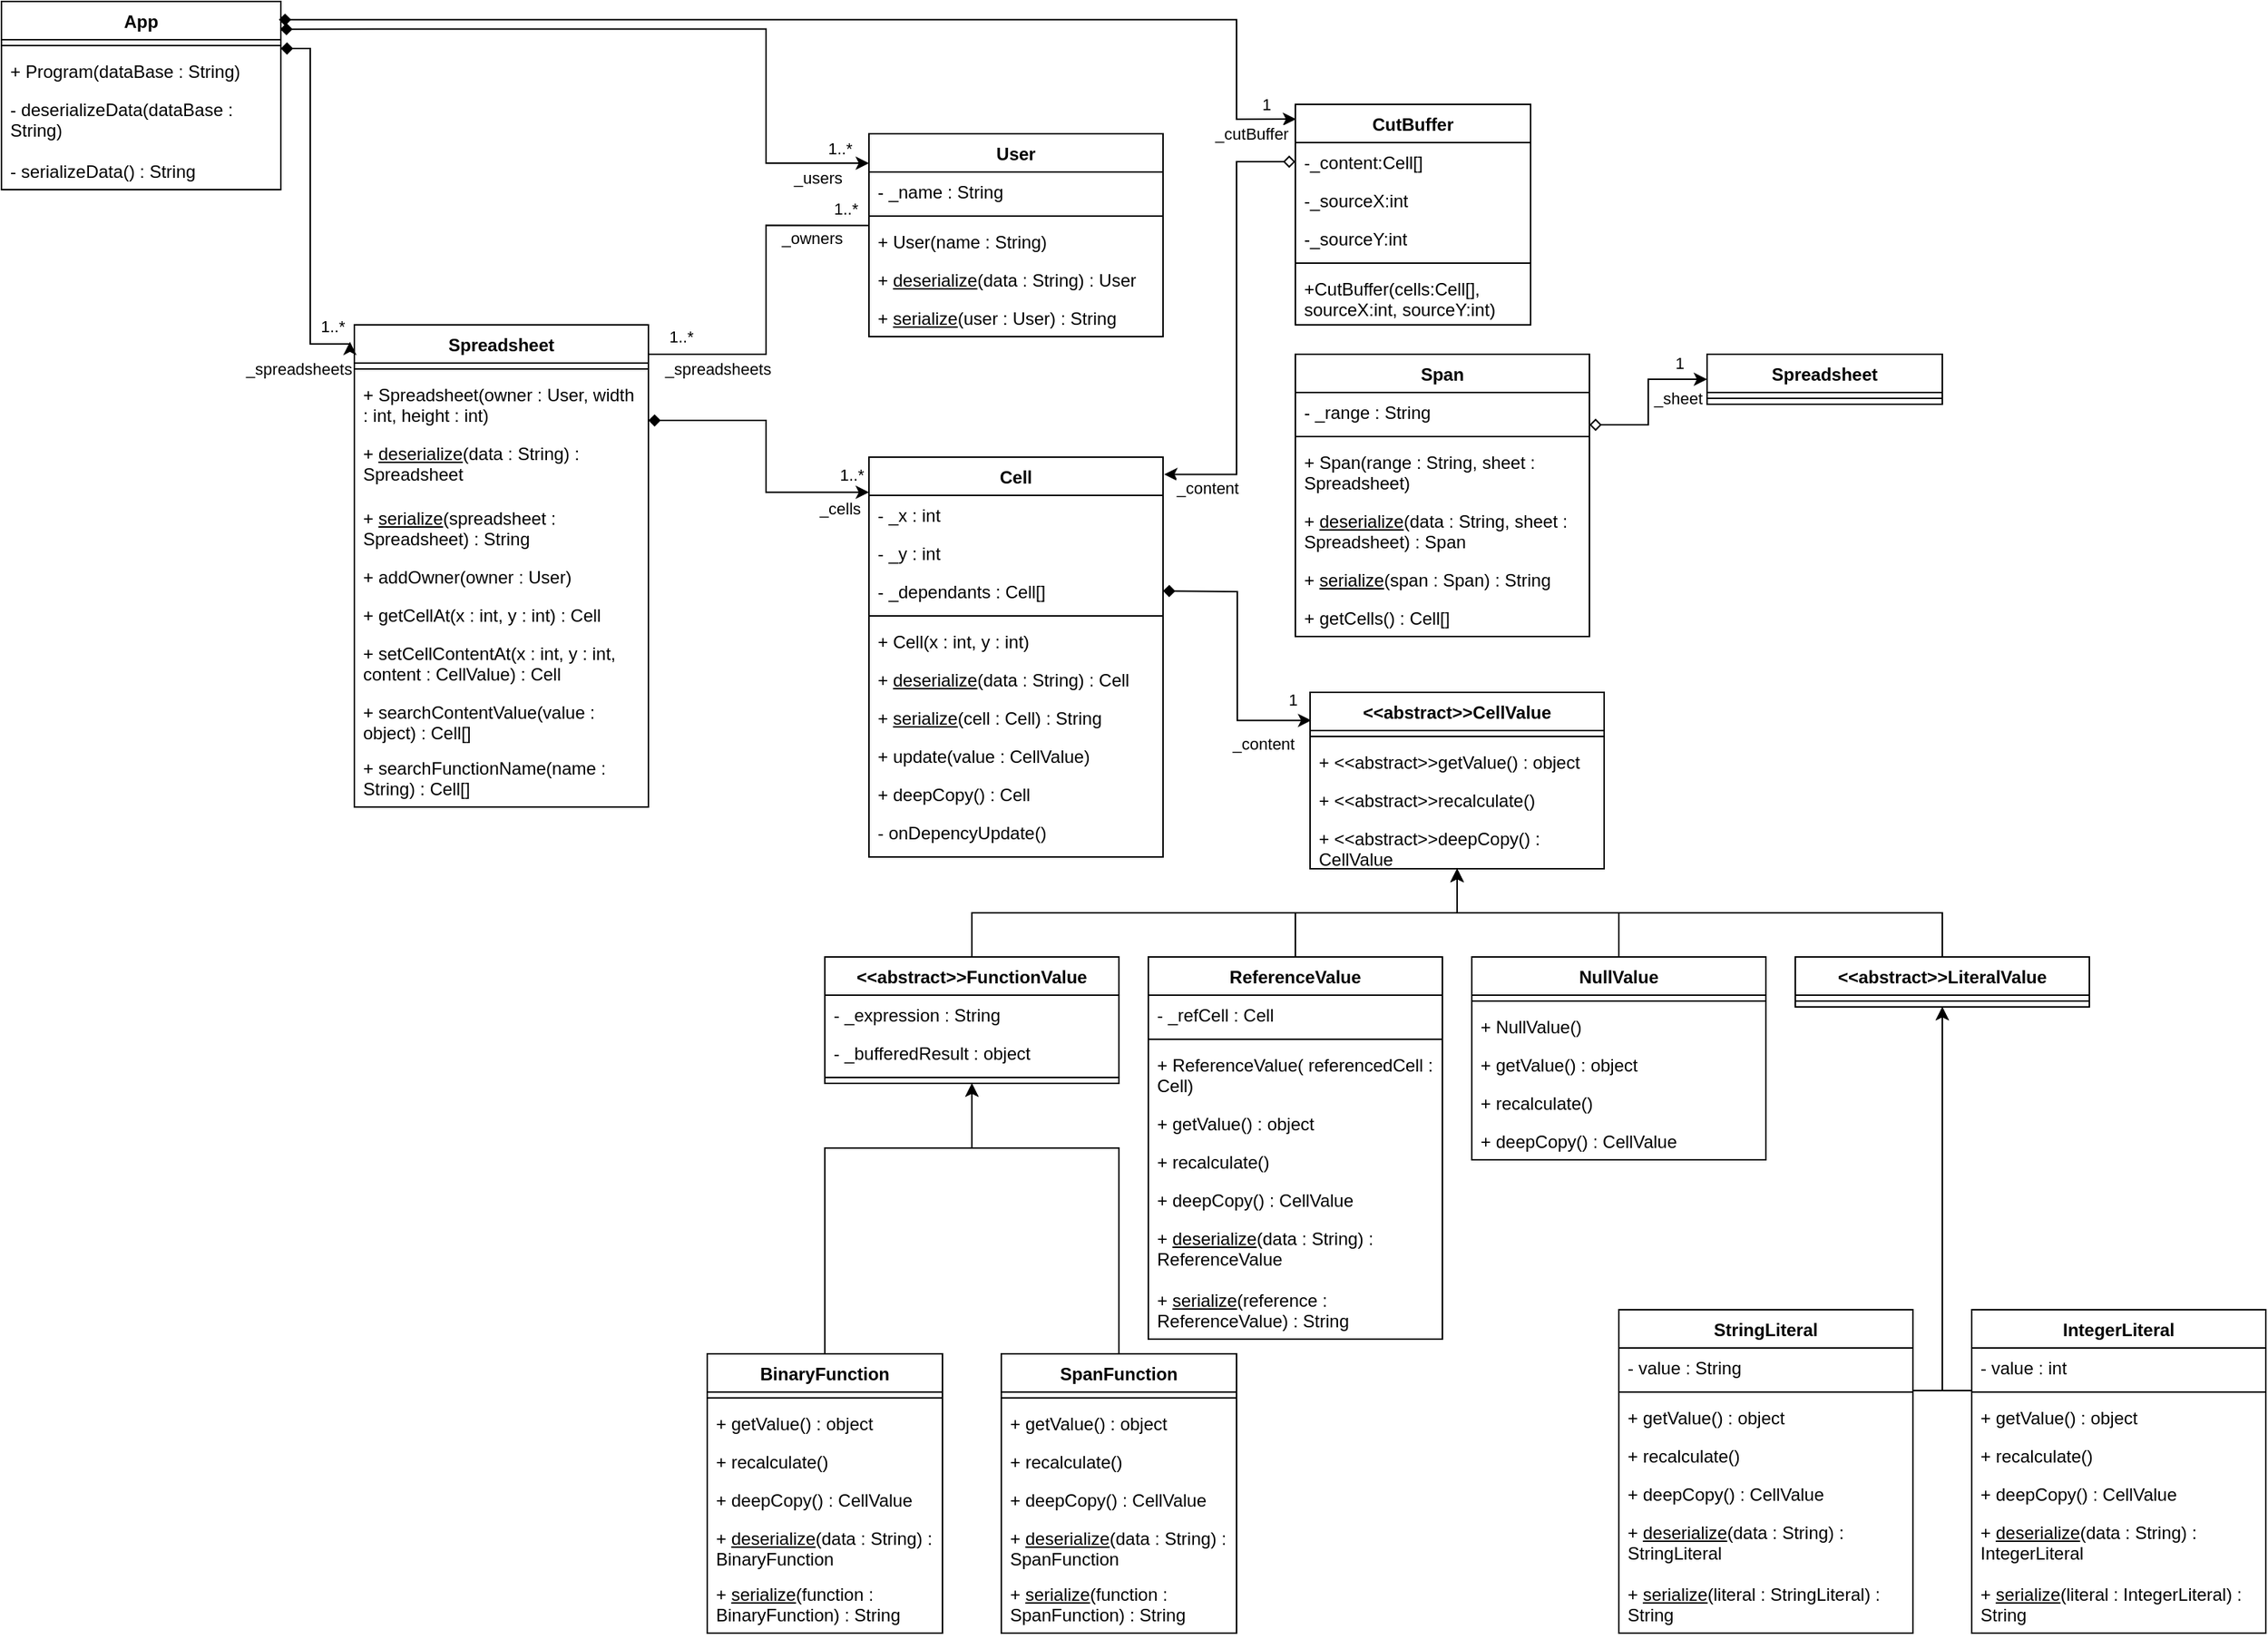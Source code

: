<mxfile version="21.7.5" type="device">
  <diagram id="C5RBs43oDa-KdzZeNtuy" name="Page-1">
    <mxGraphModel dx="1364" dy="843" grid="1" gridSize="10" guides="1" tooltips="1" connect="1" arrows="1" fold="1" page="1" pageScale="1" pageWidth="2000" pageHeight="2000" math="0" shadow="0">
      <root>
        <mxCell id="WIyWlLk6GJQsqaUBKTNV-0" />
        <mxCell id="WIyWlLk6GJQsqaUBKTNV-1" parent="WIyWlLk6GJQsqaUBKTNV-0" />
        <mxCell id="YThNykIRFkRbRjkuA9QC-1" value="Cell" style="swimlane;fontStyle=1;align=center;verticalAlign=top;childLayout=stackLayout;horizontal=1;startSize=26;horizontalStack=0;resizeParent=1;resizeParentMax=0;resizeLast=0;collapsible=1;marginBottom=0;whiteSpace=wrap;html=1;" parent="WIyWlLk6GJQsqaUBKTNV-1" vertex="1">
          <mxGeometry x="830" y="380" width="200" height="272" as="geometry" />
        </mxCell>
        <mxCell id="YThNykIRFkRbRjkuA9QC-2" value="- _x : int" style="text;strokeColor=none;fillColor=none;align=left;verticalAlign=top;spacingLeft=4;spacingRight=4;overflow=hidden;rotatable=0;points=[[0,0.5],[1,0.5]];portConstraint=eastwest;whiteSpace=wrap;html=1;" parent="YThNykIRFkRbRjkuA9QC-1" vertex="1">
          <mxGeometry y="26" width="200" height="26" as="geometry" />
        </mxCell>
        <mxCell id="YThNykIRFkRbRjkuA9QC-5" value="- _y : int" style="text;strokeColor=none;fillColor=none;align=left;verticalAlign=top;spacingLeft=4;spacingRight=4;overflow=hidden;rotatable=0;points=[[0,0.5],[1,0.5]];portConstraint=eastwest;whiteSpace=wrap;html=1;" parent="YThNykIRFkRbRjkuA9QC-1" vertex="1">
          <mxGeometry y="52" width="200" height="26" as="geometry" />
        </mxCell>
        <mxCell id="vb1BOqRtD_mlO8-RKf9D-69" value="- _dependants : Cell[]" style="text;strokeColor=none;fillColor=none;align=left;verticalAlign=top;spacingLeft=4;spacingRight=4;overflow=hidden;rotatable=0;points=[[0,0.5],[1,0.5]];portConstraint=eastwest;whiteSpace=wrap;html=1;" parent="YThNykIRFkRbRjkuA9QC-1" vertex="1">
          <mxGeometry y="78" width="200" height="26" as="geometry" />
        </mxCell>
        <mxCell id="YThNykIRFkRbRjkuA9QC-3" value="" style="line;strokeWidth=1;fillColor=none;align=left;verticalAlign=middle;spacingTop=-1;spacingLeft=3;spacingRight=3;rotatable=0;labelPosition=right;points=[];portConstraint=eastwest;strokeColor=inherit;" parent="YThNykIRFkRbRjkuA9QC-1" vertex="1">
          <mxGeometry y="104" width="200" height="8" as="geometry" />
        </mxCell>
        <mxCell id="YThNykIRFkRbRjkuA9QC-4" value="+ Cell(x : int, y : int)" style="text;strokeColor=none;fillColor=none;align=left;verticalAlign=top;spacingLeft=4;spacingRight=4;overflow=hidden;rotatable=0;points=[[0,0.5],[1,0.5]];portConstraint=eastwest;whiteSpace=wrap;html=1;" parent="YThNykIRFkRbRjkuA9QC-1" vertex="1">
          <mxGeometry y="112" width="200" height="26" as="geometry" />
        </mxCell>
        <mxCell id="kBytRmM9toVOUdbj_mVU-12" value="+ &lt;u&gt;deserialize&lt;/u&gt;(data : String) : Cell" style="text;strokeColor=none;fillColor=none;align=left;verticalAlign=top;spacingLeft=4;spacingRight=4;overflow=hidden;rotatable=0;points=[[0,0.5],[1,0.5]];portConstraint=eastwest;whiteSpace=wrap;html=1;" vertex="1" parent="YThNykIRFkRbRjkuA9QC-1">
          <mxGeometry y="138" width="200" height="26" as="geometry" />
        </mxCell>
        <mxCell id="kBytRmM9toVOUdbj_mVU-13" value="+ &lt;u&gt;serialize&lt;/u&gt;(cell : Cell) : String" style="text;strokeColor=none;fillColor=none;align=left;verticalAlign=top;spacingLeft=4;spacingRight=4;overflow=hidden;rotatable=0;points=[[0,0.5],[1,0.5]];portConstraint=eastwest;whiteSpace=wrap;html=1;" vertex="1" parent="YThNykIRFkRbRjkuA9QC-1">
          <mxGeometry y="164" width="200" height="26" as="geometry" />
        </mxCell>
        <mxCell id="YThNykIRFkRbRjkuA9QC-8" value="+ update(value : CellValue)" style="text;strokeColor=none;fillColor=none;align=left;verticalAlign=top;spacingLeft=4;spacingRight=4;overflow=hidden;rotatable=0;points=[[0,0.5],[1,0.5]];portConstraint=eastwest;whiteSpace=wrap;html=1;" parent="YThNykIRFkRbRjkuA9QC-1" vertex="1">
          <mxGeometry y="190" width="200" height="26" as="geometry" />
        </mxCell>
        <mxCell id="vb1BOqRtD_mlO8-RKf9D-113" value="+ deepCopy() : Cell" style="text;strokeColor=none;fillColor=none;align=left;verticalAlign=top;spacingLeft=4;spacingRight=4;overflow=hidden;rotatable=0;points=[[0,0.5],[1,0.5]];portConstraint=eastwest;whiteSpace=wrap;html=1;" parent="YThNykIRFkRbRjkuA9QC-1" vertex="1">
          <mxGeometry y="216" width="200" height="26" as="geometry" />
        </mxCell>
        <mxCell id="vb1BOqRtD_mlO8-RKf9D-70" value="- onDepencyUpdate()" style="text;strokeColor=none;fillColor=none;align=left;verticalAlign=top;spacingLeft=4;spacingRight=4;overflow=hidden;rotatable=0;points=[[0,0.5],[1,0.5]];portConstraint=eastwest;whiteSpace=wrap;html=1;" parent="YThNykIRFkRbRjkuA9QC-1" vertex="1">
          <mxGeometry y="242" width="200" height="30" as="geometry" />
        </mxCell>
        <mxCell id="YThNykIRFkRbRjkuA9QC-13" value="Spreadsheet" style="swimlane;fontStyle=1;align=center;verticalAlign=top;childLayout=stackLayout;horizontal=1;startSize=26;horizontalStack=0;resizeParent=1;resizeParentMax=0;resizeLast=0;collapsible=1;marginBottom=0;whiteSpace=wrap;html=1;" parent="WIyWlLk6GJQsqaUBKTNV-1" vertex="1">
          <mxGeometry x="480" y="290" width="200" height="328" as="geometry">
            <mxRectangle x="240" y="40" width="110" height="30" as="alternateBounds" />
          </mxGeometry>
        </mxCell>
        <mxCell id="YThNykIRFkRbRjkuA9QC-15" value="" style="line;strokeWidth=1;fillColor=none;align=left;verticalAlign=middle;spacingTop=-1;spacingLeft=3;spacingRight=3;rotatable=0;labelPosition=right;points=[];portConstraint=eastwest;strokeColor=inherit;" parent="YThNykIRFkRbRjkuA9QC-13" vertex="1">
          <mxGeometry y="26" width="200" height="8" as="geometry" />
        </mxCell>
        <mxCell id="YThNykIRFkRbRjkuA9QC-16" value="+ Spreadsheet(owner : User, width : int, height : int)" style="text;strokeColor=none;fillColor=none;align=left;verticalAlign=top;spacingLeft=4;spacingRight=4;overflow=hidden;rotatable=0;points=[[0,0.5],[1,0.5]];portConstraint=eastwest;whiteSpace=wrap;html=1;" parent="YThNykIRFkRbRjkuA9QC-13" vertex="1">
          <mxGeometry y="34" width="200" height="40" as="geometry" />
        </mxCell>
        <mxCell id="vb1BOqRtD_mlO8-RKf9D-132" value="+ &lt;u&gt;deserialize&lt;/u&gt;(data : String) : Spreadsheet" style="text;strokeColor=none;fillColor=none;align=left;verticalAlign=top;spacingLeft=4;spacingRight=4;overflow=hidden;rotatable=0;points=[[0,0.5],[1,0.5]];portConstraint=eastwest;whiteSpace=wrap;html=1;" parent="YThNykIRFkRbRjkuA9QC-13" vertex="1">
          <mxGeometry y="74" width="200" height="44" as="geometry" />
        </mxCell>
        <mxCell id="vb1BOqRtD_mlO8-RKf9D-133" value="+ &lt;u&gt;serialize&lt;/u&gt;(spreadsheet : Spreadsheet) : String" style="text;strokeColor=none;fillColor=none;align=left;verticalAlign=top;spacingLeft=4;spacingRight=4;overflow=hidden;rotatable=0;points=[[0,0.5],[1,0.5]];portConstraint=eastwest;whiteSpace=wrap;html=1;" parent="YThNykIRFkRbRjkuA9QC-13" vertex="1">
          <mxGeometry y="118" width="200" height="40" as="geometry" />
        </mxCell>
        <mxCell id="vb1BOqRtD_mlO8-RKf9D-127" value="+ addOwner(owner : User)" style="text;strokeColor=none;fillColor=none;align=left;verticalAlign=top;spacingLeft=4;spacingRight=4;overflow=hidden;rotatable=0;points=[[0,0.5],[1,0.5]];portConstraint=eastwest;whiteSpace=wrap;html=1;" parent="YThNykIRFkRbRjkuA9QC-13" vertex="1">
          <mxGeometry y="158" width="200" height="26" as="geometry" />
        </mxCell>
        <mxCell id="vb1BOqRtD_mlO8-RKf9D-76" value="+ getCellAt(x : int, y : int) : Cell" style="text;strokeColor=none;fillColor=none;align=left;verticalAlign=top;spacingLeft=4;spacingRight=4;overflow=hidden;rotatable=0;points=[[0,0.5],[1,0.5]];portConstraint=eastwest;whiteSpace=wrap;html=1;" parent="YThNykIRFkRbRjkuA9QC-13" vertex="1">
          <mxGeometry y="184" width="200" height="26" as="geometry" />
        </mxCell>
        <mxCell id="vb1BOqRtD_mlO8-RKf9D-77" value="+ setCellContentAt(x : int, y : int, content : CellValue) : Cell" style="text;strokeColor=none;fillColor=none;align=left;verticalAlign=top;spacingLeft=4;spacingRight=4;overflow=hidden;rotatable=0;points=[[0,0.5],[1,0.5]];portConstraint=eastwest;whiteSpace=wrap;html=1;" parent="YThNykIRFkRbRjkuA9QC-13" vertex="1">
          <mxGeometry y="210" width="200" height="40" as="geometry" />
        </mxCell>
        <mxCell id="vb1BOqRtD_mlO8-RKf9D-125" value="+ searchContentValue(value : object) : Cell[]" style="text;strokeColor=none;fillColor=none;align=left;verticalAlign=top;spacingLeft=4;spacingRight=4;overflow=hidden;rotatable=0;points=[[0,0.5],[1,0.5]];portConstraint=eastwest;whiteSpace=wrap;html=1;" parent="YThNykIRFkRbRjkuA9QC-13" vertex="1">
          <mxGeometry y="250" width="200" height="38" as="geometry" />
        </mxCell>
        <mxCell id="vb1BOqRtD_mlO8-RKf9D-126" value="+ searchFunctionName(name : String) : Cell[]" style="text;strokeColor=none;fillColor=none;align=left;verticalAlign=top;spacingLeft=4;spacingRight=4;overflow=hidden;rotatable=0;points=[[0,0.5],[1,0.5]];portConstraint=eastwest;whiteSpace=wrap;html=1;" parent="YThNykIRFkRbRjkuA9QC-13" vertex="1">
          <mxGeometry y="288" width="200" height="40" as="geometry" />
        </mxCell>
        <mxCell id="vb1BOqRtD_mlO8-RKf9D-4" value="&amp;lt;&amp;lt;abstract&amp;gt;&amp;gt;CellValue" style="swimlane;fontStyle=1;align=center;verticalAlign=top;childLayout=stackLayout;horizontal=1;startSize=26;horizontalStack=0;resizeParent=1;resizeParentMax=0;resizeLast=0;collapsible=1;marginBottom=0;whiteSpace=wrap;html=1;" parent="WIyWlLk6GJQsqaUBKTNV-1" vertex="1">
          <mxGeometry x="1130" y="540" width="200" height="120" as="geometry" />
        </mxCell>
        <mxCell id="vb1BOqRtD_mlO8-RKf9D-6" value="" style="line;strokeWidth=1;fillColor=none;align=left;verticalAlign=middle;spacingTop=-1;spacingLeft=3;spacingRight=3;rotatable=0;labelPosition=right;points=[];portConstraint=eastwest;strokeColor=inherit;" parent="vb1BOqRtD_mlO8-RKf9D-4" vertex="1">
          <mxGeometry y="26" width="200" height="8" as="geometry" />
        </mxCell>
        <mxCell id="vb1BOqRtD_mlO8-RKf9D-7" value="+ &amp;lt;&amp;lt;abstract&amp;gt;&amp;gt;getValue() : object" style="text;strokeColor=none;fillColor=none;align=left;verticalAlign=top;spacingLeft=4;spacingRight=4;overflow=hidden;rotatable=0;points=[[0,0.5],[1,0.5]];portConstraint=eastwest;whiteSpace=wrap;html=1;" parent="vb1BOqRtD_mlO8-RKf9D-4" vertex="1">
          <mxGeometry y="34" width="200" height="26" as="geometry" />
        </mxCell>
        <mxCell id="vb1BOqRtD_mlO8-RKf9D-8" value="+ &amp;lt;&amp;lt;abstract&amp;gt;&amp;gt;recalculate()" style="text;strokeColor=none;fillColor=none;align=left;verticalAlign=top;spacingLeft=4;spacingRight=4;overflow=hidden;rotatable=0;points=[[0,0.5],[1,0.5]];portConstraint=eastwest;whiteSpace=wrap;html=1;" parent="vb1BOqRtD_mlO8-RKf9D-4" vertex="1">
          <mxGeometry y="60" width="200" height="26" as="geometry" />
        </mxCell>
        <mxCell id="kBytRmM9toVOUdbj_mVU-27" value="+ &amp;lt;&amp;lt;abstract&amp;gt;&amp;gt;deepCopy() : CellValue" style="text;strokeColor=none;fillColor=none;align=left;verticalAlign=top;spacingLeft=4;spacingRight=4;overflow=hidden;rotatable=0;points=[[0,0.5],[1,0.5]];portConstraint=eastwest;whiteSpace=wrap;html=1;" vertex="1" parent="vb1BOqRtD_mlO8-RKf9D-4">
          <mxGeometry y="86" width="200" height="34" as="geometry" />
        </mxCell>
        <mxCell id="vb1BOqRtD_mlO8-RKf9D-88" style="edgeStyle=orthogonalEdgeStyle;rounded=0;orthogonalLoop=1;jettySize=auto;html=1;exitX=0.5;exitY=0;exitDx=0;exitDy=0;" parent="WIyWlLk6GJQsqaUBKTNV-1" source="vb1BOqRtD_mlO8-RKf9D-14" target="vb1BOqRtD_mlO8-RKf9D-4" edge="1">
          <mxGeometry relative="1" as="geometry" />
        </mxCell>
        <mxCell id="vb1BOqRtD_mlO8-RKf9D-14" value="NullValue" style="swimlane;fontStyle=1;align=center;verticalAlign=top;childLayout=stackLayout;horizontal=1;startSize=26;horizontalStack=0;resizeParent=1;resizeParentMax=0;resizeLast=0;collapsible=1;marginBottom=0;whiteSpace=wrap;html=1;" parent="WIyWlLk6GJQsqaUBKTNV-1" vertex="1">
          <mxGeometry x="1240" y="720" width="200" height="138" as="geometry" />
        </mxCell>
        <mxCell id="vb1BOqRtD_mlO8-RKf9D-16" value="" style="line;strokeWidth=1;fillColor=none;align=left;verticalAlign=middle;spacingTop=-1;spacingLeft=3;spacingRight=3;rotatable=0;labelPosition=right;points=[];portConstraint=eastwest;strokeColor=inherit;" parent="vb1BOqRtD_mlO8-RKf9D-14" vertex="1">
          <mxGeometry y="26" width="200" height="8" as="geometry" />
        </mxCell>
        <mxCell id="vb1BOqRtD_mlO8-RKf9D-49" value="+ NullValue()" style="text;strokeColor=none;fillColor=none;align=left;verticalAlign=top;spacingLeft=4;spacingRight=4;overflow=hidden;rotatable=0;points=[[0,0.5],[1,0.5]];portConstraint=eastwest;whiteSpace=wrap;html=1;" parent="vb1BOqRtD_mlO8-RKf9D-14" vertex="1">
          <mxGeometry y="34" width="200" height="26" as="geometry" />
        </mxCell>
        <mxCell id="vb1BOqRtD_mlO8-RKf9D-71" value="+ getValue() : object" style="text;strokeColor=none;fillColor=none;align=left;verticalAlign=top;spacingLeft=4;spacingRight=4;overflow=hidden;rotatable=0;points=[[0,0.5],[1,0.5]];portConstraint=eastwest;whiteSpace=wrap;html=1;" parent="vb1BOqRtD_mlO8-RKf9D-14" vertex="1">
          <mxGeometry y="60" width="200" height="26" as="geometry" />
        </mxCell>
        <mxCell id="vb1BOqRtD_mlO8-RKf9D-72" value="+ recalculate()" style="text;strokeColor=none;fillColor=none;align=left;verticalAlign=top;spacingLeft=4;spacingRight=4;overflow=hidden;rotatable=0;points=[[0,0.5],[1,0.5]];portConstraint=eastwest;whiteSpace=wrap;html=1;" parent="vb1BOqRtD_mlO8-RKf9D-14" vertex="1">
          <mxGeometry y="86" width="200" height="26" as="geometry" />
        </mxCell>
        <mxCell id="kBytRmM9toVOUdbj_mVU-35" value="+ deepCopy() : CellValue" style="text;strokeColor=none;fillColor=none;align=left;verticalAlign=top;spacingLeft=4;spacingRight=4;overflow=hidden;rotatable=0;points=[[0,0.5],[1,0.5]];portConstraint=eastwest;whiteSpace=wrap;html=1;" vertex="1" parent="vb1BOqRtD_mlO8-RKf9D-14">
          <mxGeometry y="112" width="200" height="26" as="geometry" />
        </mxCell>
        <mxCell id="vb1BOqRtD_mlO8-RKf9D-135" style="edgeStyle=orthogonalEdgeStyle;rounded=0;orthogonalLoop=1;jettySize=auto;html=1;exitX=0.5;exitY=0;exitDx=0;exitDy=0;" parent="WIyWlLk6GJQsqaUBKTNV-1" source="vb1BOqRtD_mlO8-RKf9D-18" target="vb1BOqRtD_mlO8-RKf9D-4" edge="1">
          <mxGeometry relative="1" as="geometry" />
        </mxCell>
        <mxCell id="vb1BOqRtD_mlO8-RKf9D-18" value="ReferenceValue" style="swimlane;fontStyle=1;align=center;verticalAlign=top;childLayout=stackLayout;horizontal=1;startSize=26;horizontalStack=0;resizeParent=1;resizeParentMax=0;resizeLast=0;collapsible=1;marginBottom=0;whiteSpace=wrap;html=1;" parent="WIyWlLk6GJQsqaUBKTNV-1" vertex="1">
          <mxGeometry x="1020" y="720" width="200" height="260" as="geometry">
            <mxRectangle x="860" y="300" width="130" height="30" as="alternateBounds" />
          </mxGeometry>
        </mxCell>
        <mxCell id="vb1BOqRtD_mlO8-RKf9D-19" value="- _refCell : Cell" style="text;strokeColor=none;fillColor=none;align=left;verticalAlign=top;spacingLeft=4;spacingRight=4;overflow=hidden;rotatable=0;points=[[0,0.5],[1,0.5]];portConstraint=eastwest;whiteSpace=wrap;html=1;" parent="vb1BOqRtD_mlO8-RKf9D-18" vertex="1">
          <mxGeometry y="26" width="200" height="26" as="geometry" />
        </mxCell>
        <mxCell id="vb1BOqRtD_mlO8-RKf9D-20" value="" style="line;strokeWidth=1;fillColor=none;align=left;verticalAlign=middle;spacingTop=-1;spacingLeft=3;spacingRight=3;rotatable=0;labelPosition=right;points=[];portConstraint=eastwest;strokeColor=inherit;" parent="vb1BOqRtD_mlO8-RKf9D-18" vertex="1">
          <mxGeometry y="52" width="200" height="8" as="geometry" />
        </mxCell>
        <mxCell id="vb1BOqRtD_mlO8-RKf9D-35" value="+ ReferenceValue( referencedCell : Cell)" style="text;strokeColor=none;fillColor=none;align=left;verticalAlign=top;spacingLeft=4;spacingRight=4;overflow=hidden;rotatable=0;points=[[0,0.5],[1,0.5]];portConstraint=eastwest;whiteSpace=wrap;html=1;" parent="vb1BOqRtD_mlO8-RKf9D-18" vertex="1">
          <mxGeometry y="60" width="200" height="40" as="geometry" />
        </mxCell>
        <mxCell id="vb1BOqRtD_mlO8-RKf9D-51" value="+ getValue() : object" style="text;strokeColor=none;fillColor=none;align=left;verticalAlign=top;spacingLeft=4;spacingRight=4;overflow=hidden;rotatable=0;points=[[0,0.5],[1,0.5]];portConstraint=eastwest;whiteSpace=wrap;html=1;" parent="vb1BOqRtD_mlO8-RKf9D-18" vertex="1">
          <mxGeometry y="100" width="200" height="26" as="geometry" />
        </mxCell>
        <mxCell id="vb1BOqRtD_mlO8-RKf9D-73" value="+ recalculate()" style="text;strokeColor=none;fillColor=none;align=left;verticalAlign=top;spacingLeft=4;spacingRight=4;overflow=hidden;rotatable=0;points=[[0,0.5],[1,0.5]];portConstraint=eastwest;whiteSpace=wrap;html=1;" parent="vb1BOqRtD_mlO8-RKf9D-18" vertex="1">
          <mxGeometry y="126" width="200" height="26" as="geometry" />
        </mxCell>
        <mxCell id="kBytRmM9toVOUdbj_mVU-36" value="+ deepCopy() : CellValue" style="text;strokeColor=none;fillColor=none;align=left;verticalAlign=top;spacingLeft=4;spacingRight=4;overflow=hidden;rotatable=0;points=[[0,0.5],[1,0.5]];portConstraint=eastwest;whiteSpace=wrap;html=1;" vertex="1" parent="vb1BOqRtD_mlO8-RKf9D-18">
          <mxGeometry y="152" width="200" height="26" as="geometry" />
        </mxCell>
        <mxCell id="kBytRmM9toVOUdbj_mVU-41" value="+ &lt;u&gt;deserialize&lt;/u&gt;(data : String) : ReferenceValue" style="text;strokeColor=none;fillColor=none;align=left;verticalAlign=top;spacingLeft=4;spacingRight=4;overflow=hidden;rotatable=0;points=[[0,0.5],[1,0.5]];portConstraint=eastwest;whiteSpace=wrap;html=1;" vertex="1" parent="vb1BOqRtD_mlO8-RKf9D-18">
          <mxGeometry y="178" width="200" height="42" as="geometry" />
        </mxCell>
        <mxCell id="kBytRmM9toVOUdbj_mVU-42" value="+ &lt;u&gt;serialize&lt;/u&gt;(reference : ReferenceValue) : String" style="text;strokeColor=none;fillColor=none;align=left;verticalAlign=top;spacingLeft=4;spacingRight=4;overflow=hidden;rotatable=0;points=[[0,0.5],[1,0.5]];portConstraint=eastwest;whiteSpace=wrap;html=1;" vertex="1" parent="vb1BOqRtD_mlO8-RKf9D-18">
          <mxGeometry y="220" width="200" height="40" as="geometry" />
        </mxCell>
        <mxCell id="vb1BOqRtD_mlO8-RKf9D-90" style="edgeStyle=orthogonalEdgeStyle;rounded=0;orthogonalLoop=1;jettySize=auto;html=1;exitX=0.5;exitY=0;exitDx=0;exitDy=0;" parent="WIyWlLk6GJQsqaUBKTNV-1" source="vb1BOqRtD_mlO8-RKf9D-23" target="vb1BOqRtD_mlO8-RKf9D-4" edge="1">
          <mxGeometry relative="1" as="geometry" />
        </mxCell>
        <mxCell id="vb1BOqRtD_mlO8-RKf9D-23" value="&amp;lt;&amp;lt;abstract&amp;gt;&amp;gt;FunctionValue" style="swimlane;fontStyle=1;align=center;verticalAlign=top;childLayout=stackLayout;horizontal=1;startSize=26;horizontalStack=0;resizeParent=1;resizeParentMax=0;resizeLast=0;collapsible=1;marginBottom=0;whiteSpace=wrap;html=1;" parent="WIyWlLk6GJQsqaUBKTNV-1" vertex="1">
          <mxGeometry x="800" y="720" width="200" height="86" as="geometry" />
        </mxCell>
        <mxCell id="vb1BOqRtD_mlO8-RKf9D-24" value="- _expression : String" style="text;strokeColor=none;fillColor=none;align=left;verticalAlign=top;spacingLeft=4;spacingRight=4;overflow=hidden;rotatable=0;points=[[0,0.5],[1,0.5]];portConstraint=eastwest;whiteSpace=wrap;html=1;" parent="vb1BOqRtD_mlO8-RKf9D-23" vertex="1">
          <mxGeometry y="26" width="200" height="26" as="geometry" />
        </mxCell>
        <mxCell id="kBytRmM9toVOUdbj_mVU-30" value="- _bufferedResult : object" style="text;strokeColor=none;fillColor=none;align=left;verticalAlign=top;spacingLeft=4;spacingRight=4;overflow=hidden;rotatable=0;points=[[0,0.5],[1,0.5]];portConstraint=eastwest;whiteSpace=wrap;html=1;" vertex="1" parent="vb1BOqRtD_mlO8-RKf9D-23">
          <mxGeometry y="52" width="200" height="26" as="geometry" />
        </mxCell>
        <mxCell id="vb1BOqRtD_mlO8-RKf9D-25" value="" style="line;strokeWidth=1;fillColor=none;align=left;verticalAlign=middle;spacingTop=-1;spacingLeft=3;spacingRight=3;rotatable=0;labelPosition=right;points=[];portConstraint=eastwest;strokeColor=inherit;" parent="vb1BOqRtD_mlO8-RKf9D-23" vertex="1">
          <mxGeometry y="78" width="200" height="8" as="geometry" />
        </mxCell>
        <mxCell id="vb1BOqRtD_mlO8-RKf9D-52" style="edgeStyle=orthogonalEdgeStyle;rounded=0;orthogonalLoop=1;jettySize=auto;html=1;entryX=1;entryY=0.25;entryDx=0;entryDy=0;endArrow=none;endFill=0;startArrow=classic;startFill=1;" parent="WIyWlLk6GJQsqaUBKTNV-1" source="vb1BOqRtD_mlO8-RKf9D-36" target="vb1BOqRtD_mlO8-RKf9D-40" edge="1">
          <mxGeometry relative="1" as="geometry" />
        </mxCell>
        <mxCell id="vb1BOqRtD_mlO8-RKf9D-53" style="edgeStyle=orthogonalEdgeStyle;rounded=0;orthogonalLoop=1;jettySize=auto;html=1;entryX=0;entryY=0.25;entryDx=0;entryDy=0;startArrow=classic;startFill=1;endArrow=none;endFill=0;" parent="WIyWlLk6GJQsqaUBKTNV-1" source="vb1BOqRtD_mlO8-RKf9D-36" target="vb1BOqRtD_mlO8-RKf9D-44" edge="1">
          <mxGeometry relative="1" as="geometry" />
        </mxCell>
        <mxCell id="vb1BOqRtD_mlO8-RKf9D-136" style="edgeStyle=orthogonalEdgeStyle;rounded=0;orthogonalLoop=1;jettySize=auto;html=1;exitX=0.5;exitY=0;exitDx=0;exitDy=0;" parent="WIyWlLk6GJQsqaUBKTNV-1" source="vb1BOqRtD_mlO8-RKf9D-36" target="vb1BOqRtD_mlO8-RKf9D-4" edge="1">
          <mxGeometry relative="1" as="geometry" />
        </mxCell>
        <mxCell id="vb1BOqRtD_mlO8-RKf9D-36" value="&amp;lt;&amp;lt;abstract&amp;gt;&amp;gt;LiteralValue" style="swimlane;fontStyle=1;align=center;verticalAlign=top;childLayout=stackLayout;horizontal=1;startSize=26;horizontalStack=0;resizeParent=1;resizeParentMax=0;resizeLast=0;collapsible=1;marginBottom=0;whiteSpace=wrap;html=1;" parent="WIyWlLk6GJQsqaUBKTNV-1" vertex="1">
          <mxGeometry x="1460" y="720" width="200" height="34" as="geometry" />
        </mxCell>
        <mxCell id="vb1BOqRtD_mlO8-RKf9D-38" value="" style="line;strokeWidth=1;fillColor=none;align=left;verticalAlign=middle;spacingTop=-1;spacingLeft=3;spacingRight=3;rotatable=0;labelPosition=right;points=[];portConstraint=eastwest;strokeColor=inherit;" parent="vb1BOqRtD_mlO8-RKf9D-36" vertex="1">
          <mxGeometry y="26" width="200" height="8" as="geometry" />
        </mxCell>
        <mxCell id="vb1BOqRtD_mlO8-RKf9D-40" value="StringLiteral" style="swimlane;fontStyle=1;align=center;verticalAlign=top;childLayout=stackLayout;horizontal=1;startSize=26;horizontalStack=0;resizeParent=1;resizeParentMax=0;resizeLast=0;collapsible=1;marginBottom=0;whiteSpace=wrap;html=1;" parent="WIyWlLk6GJQsqaUBKTNV-1" vertex="1">
          <mxGeometry x="1340" y="960" width="200" height="220" as="geometry" />
        </mxCell>
        <mxCell id="vb1BOqRtD_mlO8-RKf9D-41" value="- value : String" style="text;strokeColor=none;fillColor=none;align=left;verticalAlign=top;spacingLeft=4;spacingRight=4;overflow=hidden;rotatable=0;points=[[0,0.5],[1,0.5]];portConstraint=eastwest;whiteSpace=wrap;html=1;" parent="vb1BOqRtD_mlO8-RKf9D-40" vertex="1">
          <mxGeometry y="26" width="200" height="26" as="geometry" />
        </mxCell>
        <mxCell id="vb1BOqRtD_mlO8-RKf9D-42" value="" style="line;strokeWidth=1;fillColor=none;align=left;verticalAlign=middle;spacingTop=-1;spacingLeft=3;spacingRight=3;rotatable=0;labelPosition=right;points=[];portConstraint=eastwest;strokeColor=inherit;" parent="vb1BOqRtD_mlO8-RKf9D-40" vertex="1">
          <mxGeometry y="52" width="200" height="8" as="geometry" />
        </mxCell>
        <mxCell id="vb1BOqRtD_mlO8-RKf9D-43" value="+ getValue() : object" style="text;strokeColor=none;fillColor=none;align=left;verticalAlign=top;spacingLeft=4;spacingRight=4;overflow=hidden;rotatable=0;points=[[0,0.5],[1,0.5]];portConstraint=eastwest;whiteSpace=wrap;html=1;" parent="vb1BOqRtD_mlO8-RKf9D-40" vertex="1">
          <mxGeometry y="60" width="200" height="26" as="geometry" />
        </mxCell>
        <mxCell id="vb1BOqRtD_mlO8-RKf9D-74" value="+ recalculate()" style="text;strokeColor=none;fillColor=none;align=left;verticalAlign=top;spacingLeft=4;spacingRight=4;overflow=hidden;rotatable=0;points=[[0,0.5],[1,0.5]];portConstraint=eastwest;whiteSpace=wrap;html=1;" parent="vb1BOqRtD_mlO8-RKf9D-40" vertex="1">
          <mxGeometry y="86" width="200" height="26" as="geometry" />
        </mxCell>
        <mxCell id="kBytRmM9toVOUdbj_mVU-33" value="+ deepCopy() : CellValue" style="text;strokeColor=none;fillColor=none;align=left;verticalAlign=top;spacingLeft=4;spacingRight=4;overflow=hidden;rotatable=0;points=[[0,0.5],[1,0.5]];portConstraint=eastwest;whiteSpace=wrap;html=1;" vertex="1" parent="vb1BOqRtD_mlO8-RKf9D-40">
          <mxGeometry y="112" width="200" height="26" as="geometry" />
        </mxCell>
        <mxCell id="kBytRmM9toVOUdbj_mVU-44" value="+ &lt;u&gt;deserialize&lt;/u&gt;(data : String) : StringLiteral" style="text;strokeColor=none;fillColor=none;align=left;verticalAlign=top;spacingLeft=4;spacingRight=4;overflow=hidden;rotatable=0;points=[[0,0.5],[1,0.5]];portConstraint=eastwest;whiteSpace=wrap;html=1;" vertex="1" parent="vb1BOqRtD_mlO8-RKf9D-40">
          <mxGeometry y="138" width="200" height="42" as="geometry" />
        </mxCell>
        <mxCell id="kBytRmM9toVOUdbj_mVU-45" value="+ &lt;u&gt;serialize&lt;/u&gt;(literal : StringLiteral) : String" style="text;strokeColor=none;fillColor=none;align=left;verticalAlign=top;spacingLeft=4;spacingRight=4;overflow=hidden;rotatable=0;points=[[0,0.5],[1,0.5]];portConstraint=eastwest;whiteSpace=wrap;html=1;" vertex="1" parent="vb1BOqRtD_mlO8-RKf9D-40">
          <mxGeometry y="180" width="200" height="40" as="geometry" />
        </mxCell>
        <mxCell id="vb1BOqRtD_mlO8-RKf9D-44" value="IntegerLiteral" style="swimlane;fontStyle=1;align=center;verticalAlign=top;childLayout=stackLayout;horizontal=1;startSize=26;horizontalStack=0;resizeParent=1;resizeParentMax=0;resizeLast=0;collapsible=1;marginBottom=0;whiteSpace=wrap;html=1;" parent="WIyWlLk6GJQsqaUBKTNV-1" vertex="1">
          <mxGeometry x="1580" y="960" width="200" height="220" as="geometry" />
        </mxCell>
        <mxCell id="vb1BOqRtD_mlO8-RKf9D-45" value="- value : int" style="text;strokeColor=none;fillColor=none;align=left;verticalAlign=top;spacingLeft=4;spacingRight=4;overflow=hidden;rotatable=0;points=[[0,0.5],[1,0.5]];portConstraint=eastwest;whiteSpace=wrap;html=1;" parent="vb1BOqRtD_mlO8-RKf9D-44" vertex="1">
          <mxGeometry y="26" width="200" height="26" as="geometry" />
        </mxCell>
        <mxCell id="vb1BOqRtD_mlO8-RKf9D-46" value="" style="line;strokeWidth=1;fillColor=none;align=left;verticalAlign=middle;spacingTop=-1;spacingLeft=3;spacingRight=3;rotatable=0;labelPosition=right;points=[];portConstraint=eastwest;strokeColor=inherit;" parent="vb1BOqRtD_mlO8-RKf9D-44" vertex="1">
          <mxGeometry y="52" width="200" height="8" as="geometry" />
        </mxCell>
        <mxCell id="vb1BOqRtD_mlO8-RKf9D-47" value="+ getValue() : object" style="text;strokeColor=none;fillColor=none;align=left;verticalAlign=top;spacingLeft=4;spacingRight=4;overflow=hidden;rotatable=0;points=[[0,0.5],[1,0.5]];portConstraint=eastwest;whiteSpace=wrap;html=1;" parent="vb1BOqRtD_mlO8-RKf9D-44" vertex="1">
          <mxGeometry y="60" width="200" height="26" as="geometry" />
        </mxCell>
        <mxCell id="vb1BOqRtD_mlO8-RKf9D-75" value="+ recalculate()" style="text;strokeColor=none;fillColor=none;align=left;verticalAlign=top;spacingLeft=4;spacingRight=4;overflow=hidden;rotatable=0;points=[[0,0.5],[1,0.5]];portConstraint=eastwest;whiteSpace=wrap;html=1;" parent="vb1BOqRtD_mlO8-RKf9D-44" vertex="1">
          <mxGeometry y="86" width="200" height="26" as="geometry" />
        </mxCell>
        <mxCell id="kBytRmM9toVOUdbj_mVU-34" value="+ deepCopy() : CellValue" style="text;strokeColor=none;fillColor=none;align=left;verticalAlign=top;spacingLeft=4;spacingRight=4;overflow=hidden;rotatable=0;points=[[0,0.5],[1,0.5]];portConstraint=eastwest;whiteSpace=wrap;html=1;" vertex="1" parent="vb1BOqRtD_mlO8-RKf9D-44">
          <mxGeometry y="112" width="200" height="26" as="geometry" />
        </mxCell>
        <mxCell id="kBytRmM9toVOUdbj_mVU-46" value="+ &lt;u&gt;deserialize&lt;/u&gt;(data : String) : IntegerLiteral" style="text;strokeColor=none;fillColor=none;align=left;verticalAlign=top;spacingLeft=4;spacingRight=4;overflow=hidden;rotatable=0;points=[[0,0.5],[1,0.5]];portConstraint=eastwest;whiteSpace=wrap;html=1;" vertex="1" parent="vb1BOqRtD_mlO8-RKf9D-44">
          <mxGeometry y="138" width="200" height="42" as="geometry" />
        </mxCell>
        <mxCell id="kBytRmM9toVOUdbj_mVU-47" value="+ &lt;u&gt;serialize&lt;/u&gt;(literal : IntegerLiteral) : String" style="text;strokeColor=none;fillColor=none;align=left;verticalAlign=top;spacingLeft=4;spacingRight=4;overflow=hidden;rotatable=0;points=[[0,0.5],[1,0.5]];portConstraint=eastwest;whiteSpace=wrap;html=1;" vertex="1" parent="vb1BOqRtD_mlO8-RKf9D-44">
          <mxGeometry y="180" width="200" height="40" as="geometry" />
        </mxCell>
        <mxCell id="kBytRmM9toVOUdbj_mVU-24" style="edgeStyle=orthogonalEdgeStyle;rounded=0;orthogonalLoop=1;jettySize=auto;html=1;exitX=1;exitY=0.25;exitDx=0;exitDy=0;entryX=0;entryY=0.5;entryDx=0;entryDy=0;startArrow=diamond;startFill=0;" edge="1" parent="WIyWlLk6GJQsqaUBKTNV-1" source="vb1BOqRtD_mlO8-RKf9D-61" target="kBytRmM9toVOUdbj_mVU-20">
          <mxGeometry relative="1" as="geometry" />
        </mxCell>
        <mxCell id="kBytRmM9toVOUdbj_mVU-25" value="1" style="edgeLabel;html=1;align=center;verticalAlign=middle;resizable=0;points=[];" vertex="1" connectable="0" parent="kBytRmM9toVOUdbj_mVU-24">
          <mxGeometry x="0.647" y="1" relative="1" as="geometry">
            <mxPoint y="-10" as="offset" />
          </mxGeometry>
        </mxCell>
        <mxCell id="kBytRmM9toVOUdbj_mVU-26" value="_sheet" style="edgeLabel;html=1;align=center;verticalAlign=middle;resizable=0;points=[];" vertex="1" connectable="0" parent="kBytRmM9toVOUdbj_mVU-24">
          <mxGeometry x="0.51" y="-3" relative="1" as="geometry">
            <mxPoint x="7" y="10" as="offset" />
          </mxGeometry>
        </mxCell>
        <mxCell id="vb1BOqRtD_mlO8-RKf9D-61" value="Span" style="swimlane;fontStyle=1;align=center;verticalAlign=top;childLayout=stackLayout;horizontal=1;startSize=26;horizontalStack=0;resizeParent=1;resizeParentMax=0;resizeLast=0;collapsible=1;marginBottom=0;whiteSpace=wrap;html=1;" parent="WIyWlLk6GJQsqaUBKTNV-1" vertex="1">
          <mxGeometry x="1120" y="310" width="200" height="192" as="geometry" />
        </mxCell>
        <mxCell id="kBytRmM9toVOUdbj_mVU-18" value="- _range : String" style="text;strokeColor=none;fillColor=none;align=left;verticalAlign=top;spacingLeft=4;spacingRight=4;overflow=hidden;rotatable=0;points=[[0,0.5],[1,0.5]];portConstraint=eastwest;whiteSpace=wrap;html=1;" vertex="1" parent="vb1BOqRtD_mlO8-RKf9D-61">
          <mxGeometry y="26" width="200" height="26" as="geometry" />
        </mxCell>
        <mxCell id="vb1BOqRtD_mlO8-RKf9D-63" value="" style="line;strokeWidth=1;fillColor=none;align=left;verticalAlign=middle;spacingTop=-1;spacingLeft=3;spacingRight=3;rotatable=0;labelPosition=right;points=[];portConstraint=eastwest;strokeColor=inherit;" parent="vb1BOqRtD_mlO8-RKf9D-61" vertex="1">
          <mxGeometry y="52" width="200" height="8" as="geometry" />
        </mxCell>
        <mxCell id="vb1BOqRtD_mlO8-RKf9D-64" value="+ Span(range : String, sheet : Spreadsheet)" style="text;strokeColor=none;fillColor=none;align=left;verticalAlign=top;spacingLeft=4;spacingRight=4;overflow=hidden;rotatable=0;points=[[0,0.5],[1,0.5]];portConstraint=eastwest;whiteSpace=wrap;html=1;" parent="vb1BOqRtD_mlO8-RKf9D-61" vertex="1">
          <mxGeometry y="60" width="200" height="40" as="geometry" />
        </mxCell>
        <mxCell id="kBytRmM9toVOUdbj_mVU-15" value="+ &lt;u&gt;deserialize&lt;/u&gt;(data : String, sheet : Spreadsheet) : Span" style="text;strokeColor=none;fillColor=none;align=left;verticalAlign=top;spacingLeft=4;spacingRight=4;overflow=hidden;rotatable=0;points=[[0,0.5],[1,0.5]];portConstraint=eastwest;whiteSpace=wrap;html=1;" vertex="1" parent="vb1BOqRtD_mlO8-RKf9D-61">
          <mxGeometry y="100" width="200" height="40" as="geometry" />
        </mxCell>
        <mxCell id="kBytRmM9toVOUdbj_mVU-14" value="+ &lt;u&gt;serialize&lt;/u&gt;(span : Span) : String" style="text;strokeColor=none;fillColor=none;align=left;verticalAlign=top;spacingLeft=4;spacingRight=4;overflow=hidden;rotatable=0;points=[[0,0.5],[1,0.5]];portConstraint=eastwest;whiteSpace=wrap;html=1;" vertex="1" parent="vb1BOqRtD_mlO8-RKf9D-61">
          <mxGeometry y="140" width="200" height="26" as="geometry" />
        </mxCell>
        <mxCell id="kBytRmM9toVOUdbj_mVU-17" value="+ getCells() : Cell[]" style="text;strokeColor=none;fillColor=none;align=left;verticalAlign=top;spacingLeft=4;spacingRight=4;overflow=hidden;rotatable=0;points=[[0,0.5],[1,0.5]];portConstraint=eastwest;whiteSpace=wrap;html=1;" vertex="1" parent="vb1BOqRtD_mlO8-RKf9D-61">
          <mxGeometry y="166" width="200" height="26" as="geometry" />
        </mxCell>
        <mxCell id="vb1BOqRtD_mlO8-RKf9D-83" style="edgeStyle=orthogonalEdgeStyle;rounded=0;orthogonalLoop=1;jettySize=auto;html=1;entryX=0;entryY=0.088;entryDx=0;entryDy=0;startArrow=diamond;startFill=1;entryPerimeter=0;" parent="WIyWlLk6GJQsqaUBKTNV-1" target="YThNykIRFkRbRjkuA9QC-1" edge="1">
          <mxGeometry relative="1" as="geometry">
            <mxPoint x="680" y="355.029" as="sourcePoint" />
            <Array as="points">
              <mxPoint x="760" y="355" />
              <mxPoint x="760" y="404" />
            </Array>
          </mxGeometry>
        </mxCell>
        <mxCell id="vb1BOqRtD_mlO8-RKf9D-86" value="1..*" style="edgeLabel;html=1;align=center;verticalAlign=middle;resizable=0;points=[];" parent="vb1BOqRtD_mlO8-RKf9D-83" vertex="1" connectable="0">
          <mxGeometry x="0.849" relative="1" as="geometry">
            <mxPoint x="3" y="-12" as="offset" />
          </mxGeometry>
        </mxCell>
        <mxCell id="kBytRmM9toVOUdbj_mVU-8" value="_cells" style="edgeLabel;html=1;align=center;verticalAlign=middle;resizable=0;points=[];" vertex="1" connectable="0" parent="vb1BOqRtD_mlO8-RKf9D-83">
          <mxGeometry x="0.713" y="-1" relative="1" as="geometry">
            <mxPoint x="8" y="10" as="offset" />
          </mxGeometry>
        </mxCell>
        <mxCell id="vb1BOqRtD_mlO8-RKf9D-84" style="edgeStyle=orthogonalEdgeStyle;rounded=0;orthogonalLoop=1;jettySize=auto;html=1;entryX=0.004;entryY=0.159;entryDx=0;entryDy=0;startArrow=diamond;startFill=1;entryPerimeter=0;" parent="WIyWlLk6GJQsqaUBKTNV-1" target="vb1BOqRtD_mlO8-RKf9D-4" edge="1">
          <mxGeometry relative="1" as="geometry">
            <mxPoint x="1030" y="471" as="sourcePoint" />
          </mxGeometry>
        </mxCell>
        <mxCell id="vb1BOqRtD_mlO8-RKf9D-92" value="1" style="edgeLabel;html=1;align=center;verticalAlign=middle;resizable=0;points=[];" parent="vb1BOqRtD_mlO8-RKf9D-84" vertex="1" connectable="0">
          <mxGeometry x="0.872" y="-1" relative="1" as="geometry">
            <mxPoint x="-1" y="-15" as="offset" />
          </mxGeometry>
        </mxCell>
        <mxCell id="kBytRmM9toVOUdbj_mVU-5" value="_content" style="edgeLabel;html=1;align=center;verticalAlign=middle;resizable=0;points=[];" vertex="1" connectable="0" parent="vb1BOqRtD_mlO8-RKf9D-84">
          <mxGeometry x="0.885" y="-2" relative="1" as="geometry">
            <mxPoint x="-22" y="14" as="offset" />
          </mxGeometry>
        </mxCell>
        <mxCell id="vb1BOqRtD_mlO8-RKf9D-93" value="User" style="swimlane;fontStyle=1;align=center;verticalAlign=top;childLayout=stackLayout;horizontal=1;startSize=26;horizontalStack=0;resizeParent=1;resizeParentMax=0;resizeLast=0;collapsible=1;marginBottom=0;whiteSpace=wrap;html=1;" parent="WIyWlLk6GJQsqaUBKTNV-1" vertex="1">
          <mxGeometry x="830" y="160" width="200" height="138" as="geometry" />
        </mxCell>
        <mxCell id="vb1BOqRtD_mlO8-RKf9D-94" value="- _name : String" style="text;strokeColor=none;fillColor=none;align=left;verticalAlign=top;spacingLeft=4;spacingRight=4;overflow=hidden;rotatable=0;points=[[0,0.5],[1,0.5]];portConstraint=eastwest;whiteSpace=wrap;html=1;" parent="vb1BOqRtD_mlO8-RKf9D-93" vertex="1">
          <mxGeometry y="26" width="200" height="26" as="geometry" />
        </mxCell>
        <mxCell id="vb1BOqRtD_mlO8-RKf9D-95" value="" style="line;strokeWidth=1;fillColor=none;align=left;verticalAlign=middle;spacingTop=-1;spacingLeft=3;spacingRight=3;rotatable=0;labelPosition=right;points=[];portConstraint=eastwest;strokeColor=inherit;" parent="vb1BOqRtD_mlO8-RKf9D-93" vertex="1">
          <mxGeometry y="52" width="200" height="8" as="geometry" />
        </mxCell>
        <mxCell id="vb1BOqRtD_mlO8-RKf9D-96" value="+ User(name : String)" style="text;strokeColor=none;fillColor=none;align=left;verticalAlign=top;spacingLeft=4;spacingRight=4;overflow=hidden;rotatable=0;points=[[0,0.5],[1,0.5]];portConstraint=eastwest;whiteSpace=wrap;html=1;" parent="vb1BOqRtD_mlO8-RKf9D-93" vertex="1">
          <mxGeometry y="60" width="200" height="26" as="geometry" />
        </mxCell>
        <mxCell id="vb1BOqRtD_mlO8-RKf9D-131" value="+ &lt;u&gt;deserialize&lt;/u&gt;(data : String) : User" style="text;strokeColor=none;fillColor=none;align=left;verticalAlign=top;spacingLeft=4;spacingRight=4;overflow=hidden;rotatable=0;points=[[0,0.5],[1,0.5]];portConstraint=eastwest;whiteSpace=wrap;html=1;" parent="vb1BOqRtD_mlO8-RKf9D-93" vertex="1">
          <mxGeometry y="86" width="200" height="26" as="geometry" />
        </mxCell>
        <mxCell id="vb1BOqRtD_mlO8-RKf9D-130" value="+ &lt;u&gt;serialize&lt;/u&gt;(user : User) : String" style="text;strokeColor=none;fillColor=none;align=left;verticalAlign=top;spacingLeft=4;spacingRight=4;overflow=hidden;rotatable=0;points=[[0,0.5],[1,0.5]];portConstraint=eastwest;whiteSpace=wrap;html=1;" parent="vb1BOqRtD_mlO8-RKf9D-93" vertex="1">
          <mxGeometry y="112" width="200" height="26" as="geometry" />
        </mxCell>
        <mxCell id="vb1BOqRtD_mlO8-RKf9D-98" value="App" style="swimlane;fontStyle=1;align=center;verticalAlign=top;childLayout=stackLayout;horizontal=1;startSize=26;horizontalStack=0;resizeParent=1;resizeParentMax=0;resizeLast=0;collapsible=1;marginBottom=0;whiteSpace=wrap;html=1;" parent="WIyWlLk6GJQsqaUBKTNV-1" vertex="1">
          <mxGeometry x="240" y="70" width="190" height="128" as="geometry" />
        </mxCell>
        <mxCell id="vb1BOqRtD_mlO8-RKf9D-100" value="" style="line;strokeWidth=1;fillColor=none;align=left;verticalAlign=middle;spacingTop=-1;spacingLeft=3;spacingRight=3;rotatable=0;labelPosition=right;points=[];portConstraint=eastwest;strokeColor=inherit;" parent="vb1BOqRtD_mlO8-RKf9D-98" vertex="1">
          <mxGeometry y="26" width="190" height="8" as="geometry" />
        </mxCell>
        <mxCell id="vb1BOqRtD_mlO8-RKf9D-101" value="+ Program(dataBase : String)" style="text;strokeColor=none;fillColor=none;align=left;verticalAlign=top;spacingLeft=4;spacingRight=4;overflow=hidden;rotatable=0;points=[[0,0.5],[1,0.5]];portConstraint=eastwest;whiteSpace=wrap;html=1;" parent="vb1BOqRtD_mlO8-RKf9D-98" vertex="1">
          <mxGeometry y="34" width="190" height="26" as="geometry" />
        </mxCell>
        <mxCell id="vb1BOqRtD_mlO8-RKf9D-128" value="- deserializeData(dataBase : String)" style="text;strokeColor=none;fillColor=none;align=left;verticalAlign=top;spacingLeft=4;spacingRight=4;overflow=hidden;rotatable=0;points=[[0,0.5],[1,0.5]];portConstraint=eastwest;whiteSpace=wrap;html=1;" parent="vb1BOqRtD_mlO8-RKf9D-98" vertex="1">
          <mxGeometry y="60" width="190" height="42" as="geometry" />
        </mxCell>
        <mxCell id="vb1BOqRtD_mlO8-RKf9D-129" value="- serializeData() : String" style="text;strokeColor=none;fillColor=none;align=left;verticalAlign=top;spacingLeft=4;spacingRight=4;overflow=hidden;rotatable=0;points=[[0,0.5],[1,0.5]];portConstraint=eastwest;whiteSpace=wrap;html=1;" parent="vb1BOqRtD_mlO8-RKf9D-98" vertex="1">
          <mxGeometry y="102" width="190" height="26" as="geometry" />
        </mxCell>
        <mxCell id="vb1BOqRtD_mlO8-RKf9D-105" value="CutBuffer" style="swimlane;fontStyle=1;align=center;verticalAlign=top;childLayout=stackLayout;horizontal=1;startSize=26;horizontalStack=0;resizeParent=1;resizeParentMax=0;resizeLast=0;collapsible=1;marginBottom=0;whiteSpace=wrap;html=1;" parent="WIyWlLk6GJQsqaUBKTNV-1" vertex="1">
          <mxGeometry x="1120" y="140" width="160" height="150" as="geometry" />
        </mxCell>
        <mxCell id="vb1BOqRtD_mlO8-RKf9D-106" value="-_content:Cell[]&lt;br&gt;" style="text;strokeColor=none;fillColor=none;align=left;verticalAlign=top;spacingLeft=4;spacingRight=4;overflow=hidden;rotatable=0;points=[[0,0.5],[1,0.5]];portConstraint=eastwest;whiteSpace=wrap;html=1;" parent="vb1BOqRtD_mlO8-RKf9D-105" vertex="1">
          <mxGeometry y="26" width="160" height="26" as="geometry" />
        </mxCell>
        <mxCell id="vb1BOqRtD_mlO8-RKf9D-109" value="-_sourceX:int" style="text;strokeColor=none;fillColor=none;align=left;verticalAlign=top;spacingLeft=4;spacingRight=4;overflow=hidden;rotatable=0;points=[[0,0.5],[1,0.5]];portConstraint=eastwest;whiteSpace=wrap;html=1;" parent="vb1BOqRtD_mlO8-RKf9D-105" vertex="1">
          <mxGeometry y="52" width="160" height="26" as="geometry" />
        </mxCell>
        <mxCell id="vb1BOqRtD_mlO8-RKf9D-111" value="-_sourceY:int" style="text;strokeColor=none;fillColor=none;align=left;verticalAlign=top;spacingLeft=4;spacingRight=4;overflow=hidden;rotatable=0;points=[[0,0.5],[1,0.5]];portConstraint=eastwest;whiteSpace=wrap;html=1;" parent="vb1BOqRtD_mlO8-RKf9D-105" vertex="1">
          <mxGeometry y="78" width="160" height="26" as="geometry" />
        </mxCell>
        <mxCell id="vb1BOqRtD_mlO8-RKf9D-107" value="" style="line;strokeWidth=1;fillColor=none;align=left;verticalAlign=middle;spacingTop=-1;spacingLeft=3;spacingRight=3;rotatable=0;labelPosition=right;points=[];portConstraint=eastwest;strokeColor=inherit;" parent="vb1BOqRtD_mlO8-RKf9D-105" vertex="1">
          <mxGeometry y="104" width="160" height="8" as="geometry" />
        </mxCell>
        <mxCell id="vb1BOqRtD_mlO8-RKf9D-108" value="+CutBuffer(cells:Cell[], sourceX:int, sourceY:int)" style="text;strokeColor=none;fillColor=none;align=left;verticalAlign=top;spacingLeft=4;spacingRight=4;overflow=hidden;rotatable=0;points=[[0,0.5],[1,0.5]];portConstraint=eastwest;whiteSpace=wrap;html=1;" parent="vb1BOqRtD_mlO8-RKf9D-105" vertex="1">
          <mxGeometry y="112" width="160" height="38" as="geometry" />
        </mxCell>
        <mxCell id="vb1BOqRtD_mlO8-RKf9D-114" style="edgeStyle=orthogonalEdgeStyle;rounded=0;orthogonalLoop=1;jettySize=auto;html=1;exitX=0;exitY=0.5;exitDx=0;exitDy=0;entryX=1.004;entryY=0.043;entryDx=0;entryDy=0;entryPerimeter=0;startArrow=diamond;startFill=0;" parent="WIyWlLk6GJQsqaUBKTNV-1" source="vb1BOqRtD_mlO8-RKf9D-106" target="YThNykIRFkRbRjkuA9QC-1" edge="1">
          <mxGeometry relative="1" as="geometry">
            <Array as="points">
              <mxPoint x="1080" y="179" />
              <mxPoint x="1080" y="392" />
            </Array>
          </mxGeometry>
        </mxCell>
        <mxCell id="kBytRmM9toVOUdbj_mVU-4" value="_content" style="edgeLabel;html=1;align=center;verticalAlign=middle;resizable=0;points=[];" vertex="1" connectable="0" parent="vb1BOqRtD_mlO8-RKf9D-114">
          <mxGeometry x="0.829" y="1" relative="1" as="geometry">
            <mxPoint x="3" y="8" as="offset" />
          </mxGeometry>
        </mxCell>
        <mxCell id="vb1BOqRtD_mlO8-RKf9D-116" style="edgeStyle=orthogonalEdgeStyle;rounded=0;orthogonalLoop=1;jettySize=auto;html=1;entryX=0;entryY=0.145;entryDx=0;entryDy=0;entryPerimeter=0;startArrow=diamond;startFill=1;exitX=0.998;exitY=0.147;exitDx=0;exitDy=0;exitPerimeter=0;" parent="WIyWlLk6GJQsqaUBKTNV-1" source="vb1BOqRtD_mlO8-RKf9D-98" target="vb1BOqRtD_mlO8-RKf9D-93" edge="1">
          <mxGeometry relative="1" as="geometry">
            <mxPoint x="480" y="120" as="sourcePoint" />
            <Array as="points">
              <mxPoint x="760" y="89" />
              <mxPoint x="760" y="180" />
            </Array>
          </mxGeometry>
        </mxCell>
        <mxCell id="vb1BOqRtD_mlO8-RKf9D-117" value="1..*" style="edgeLabel;html=1;align=center;verticalAlign=middle;resizable=0;points=[];" parent="vb1BOqRtD_mlO8-RKf9D-116" vertex="1" connectable="0">
          <mxGeometry x="0.923" y="-2" relative="1" as="geometry">
            <mxPoint x="-1" y="-12" as="offset" />
          </mxGeometry>
        </mxCell>
        <mxCell id="kBytRmM9toVOUdbj_mVU-1" value="_users" style="edgeLabel;html=1;align=center;verticalAlign=middle;resizable=0;points=[];" vertex="1" connectable="0" parent="vb1BOqRtD_mlO8-RKf9D-116">
          <mxGeometry x="0.872" y="1" relative="1" as="geometry">
            <mxPoint x="-4" y="11" as="offset" />
          </mxGeometry>
        </mxCell>
        <mxCell id="vb1BOqRtD_mlO8-RKf9D-118" style="edgeStyle=orthogonalEdgeStyle;rounded=0;orthogonalLoop=1;jettySize=auto;html=1;entryX=-0.015;entryY=0.035;entryDx=0;entryDy=0;startArrow=diamond;startFill=1;entryPerimeter=0;exitX=1;exitY=0.25;exitDx=0;exitDy=0;" parent="WIyWlLk6GJQsqaUBKTNV-1" source="vb1BOqRtD_mlO8-RKf9D-98" target="YThNykIRFkRbRjkuA9QC-13" edge="1">
          <mxGeometry relative="1" as="geometry">
            <mxPoint x="450" y="93" as="sourcePoint" />
            <Array as="points">
              <mxPoint x="450" y="102" />
              <mxPoint x="450" y="303" />
            </Array>
          </mxGeometry>
        </mxCell>
        <mxCell id="vb1BOqRtD_mlO8-RKf9D-119" value="1..*" style="edgeLabel;html=1;align=center;verticalAlign=middle;resizable=0;points=[];" parent="vb1BOqRtD_mlO8-RKf9D-118" vertex="1" connectable="0">
          <mxGeometry x="0.801" y="-1" relative="1" as="geometry">
            <mxPoint x="11" y="-13" as="offset" />
          </mxGeometry>
        </mxCell>
        <mxCell id="kBytRmM9toVOUdbj_mVU-6" value="_spreadsheets" style="edgeLabel;html=1;align=center;verticalAlign=middle;resizable=0;points=[];" vertex="1" connectable="0" parent="vb1BOqRtD_mlO8-RKf9D-118">
          <mxGeometry x="0.848" y="-1" relative="1" as="geometry">
            <mxPoint x="-18" y="16" as="offset" />
          </mxGeometry>
        </mxCell>
        <mxCell id="vb1BOqRtD_mlO8-RKf9D-120" style="edgeStyle=orthogonalEdgeStyle;rounded=0;orthogonalLoop=1;jettySize=auto;html=1;exitX=0.002;exitY=0.09;exitDx=0;exitDy=0;entryX=1;entryY=0.053;entryDx=0;entryDy=0;startArrow=none;startFill=0;exitPerimeter=0;entryPerimeter=0;endArrow=none;endFill=0;" parent="WIyWlLk6GJQsqaUBKTNV-1" source="vb1BOqRtD_mlO8-RKf9D-96" target="YThNykIRFkRbRjkuA9QC-13" edge="1">
          <mxGeometry relative="1" as="geometry">
            <mxPoint x="710" y="225" as="sourcePoint" />
            <Array as="points">
              <mxPoint x="760" y="222" />
              <mxPoint x="760" y="310" />
              <mxPoint x="680" y="310" />
            </Array>
          </mxGeometry>
        </mxCell>
        <mxCell id="vb1BOqRtD_mlO8-RKf9D-121" value="1..*" style="edgeLabel;html=1;align=center;verticalAlign=middle;resizable=0;points=[];" parent="vb1BOqRtD_mlO8-RKf9D-120" vertex="1" connectable="0">
          <mxGeometry x="0.74" relative="1" as="geometry">
            <mxPoint x="-7" y="-12" as="offset" />
          </mxGeometry>
        </mxCell>
        <mxCell id="kBytRmM9toVOUdbj_mVU-9" value="_spreadsheets" style="edgeLabel;html=1;align=center;verticalAlign=middle;resizable=0;points=[];" vertex="1" connectable="0" parent="vb1BOqRtD_mlO8-RKf9D-120">
          <mxGeometry x="0.825" y="2" relative="1" as="geometry">
            <mxPoint x="28" y="8" as="offset" />
          </mxGeometry>
        </mxCell>
        <mxCell id="kBytRmM9toVOUdbj_mVU-10" value="1..*" style="edgeLabel;html=1;align=center;verticalAlign=middle;resizable=0;points=[];" vertex="1" connectable="0" parent="vb1BOqRtD_mlO8-RKf9D-120">
          <mxGeometry x="-0.863" y="1" relative="1" as="geometry">
            <mxPoint y="-13" as="offset" />
          </mxGeometry>
        </mxCell>
        <mxCell id="kBytRmM9toVOUdbj_mVU-11" value="_owners" style="edgeLabel;html=1;align=center;verticalAlign=middle;resizable=0;points=[];" vertex="1" connectable="0" parent="vb1BOqRtD_mlO8-RKf9D-120">
          <mxGeometry x="-0.794" y="1" relative="1" as="geometry">
            <mxPoint x="-15" y="7" as="offset" />
          </mxGeometry>
        </mxCell>
        <mxCell id="vb1BOqRtD_mlO8-RKf9D-123" style="edgeStyle=orthogonalEdgeStyle;rounded=0;orthogonalLoop=1;jettySize=auto;html=1;exitX=0.993;exitY=0.097;exitDx=0;exitDy=0;entryX=0.003;entryY=0.067;entryDx=0;entryDy=0;exitPerimeter=0;startArrow=diamond;startFill=1;entryPerimeter=0;" parent="WIyWlLk6GJQsqaUBKTNV-1" source="vb1BOqRtD_mlO8-RKf9D-98" target="vb1BOqRtD_mlO8-RKf9D-105" edge="1">
          <mxGeometry relative="1" as="geometry">
            <mxPoint x="510" y="109" as="sourcePoint" />
            <Array as="points">
              <mxPoint x="1080" y="82" />
              <mxPoint x="1080" y="150" />
            </Array>
          </mxGeometry>
        </mxCell>
        <mxCell id="vb1BOqRtD_mlO8-RKf9D-124" value="1" style="edgeLabel;html=1;align=center;verticalAlign=middle;resizable=0;points=[];" parent="vb1BOqRtD_mlO8-RKf9D-123" vertex="1" connectable="0">
          <mxGeometry x="0.944" y="-2" relative="1" as="geometry">
            <mxPoint x="1" y="-12" as="offset" />
          </mxGeometry>
        </mxCell>
        <mxCell id="kBytRmM9toVOUdbj_mVU-0" value="_cutBuffer" style="edgeLabel;html=1;align=center;verticalAlign=middle;resizable=0;points=[];" vertex="1" connectable="0" parent="vb1BOqRtD_mlO8-RKf9D-123">
          <mxGeometry x="0.954" relative="1" as="geometry">
            <mxPoint x="-13" y="10" as="offset" />
          </mxGeometry>
        </mxCell>
        <mxCell id="BHMGn_lXPW1Uu4Hw_PbN-10" style="edgeStyle=orthogonalEdgeStyle;rounded=0;orthogonalLoop=1;jettySize=auto;html=1;exitX=0.5;exitY=0;exitDx=0;exitDy=0;" parent="WIyWlLk6GJQsqaUBKTNV-1" source="BHMGn_lXPW1Uu4Hw_PbN-0" target="vb1BOqRtD_mlO8-RKf9D-23" edge="1">
          <mxGeometry relative="1" as="geometry">
            <Array as="points">
              <mxPoint x="800" y="850" />
              <mxPoint x="900" y="850" />
            </Array>
          </mxGeometry>
        </mxCell>
        <mxCell id="BHMGn_lXPW1Uu4Hw_PbN-0" value="BinaryFunction" style="swimlane;fontStyle=1;align=center;verticalAlign=top;childLayout=stackLayout;horizontal=1;startSize=26;horizontalStack=0;resizeParent=1;resizeParentMax=0;resizeLast=0;collapsible=1;marginBottom=0;whiteSpace=wrap;html=1;" parent="WIyWlLk6GJQsqaUBKTNV-1" vertex="1">
          <mxGeometry x="720" y="990" width="160" height="190" as="geometry" />
        </mxCell>
        <mxCell id="BHMGn_lXPW1Uu4Hw_PbN-2" value="" style="line;strokeWidth=1;fillColor=none;align=left;verticalAlign=middle;spacingTop=-1;spacingLeft=3;spacingRight=3;rotatable=0;labelPosition=right;points=[];portConstraint=eastwest;strokeColor=inherit;" parent="BHMGn_lXPW1Uu4Hw_PbN-0" vertex="1">
          <mxGeometry y="26" width="160" height="8" as="geometry" />
        </mxCell>
        <mxCell id="BHMGn_lXPW1Uu4Hw_PbN-3" value="+ getValue() : object" style="text;strokeColor=none;fillColor=none;align=left;verticalAlign=top;spacingLeft=4;spacingRight=4;overflow=hidden;rotatable=0;points=[[0,0.5],[1,0.5]];portConstraint=eastwest;whiteSpace=wrap;html=1;" parent="BHMGn_lXPW1Uu4Hw_PbN-0" vertex="1">
          <mxGeometry y="34" width="160" height="26" as="geometry" />
        </mxCell>
        <mxCell id="BHMGn_lXPW1Uu4Hw_PbN-8" value="+ recalculate()" style="text;strokeColor=none;fillColor=none;align=left;verticalAlign=top;spacingLeft=4;spacingRight=4;overflow=hidden;rotatable=0;points=[[0,0.5],[1,0.5]];portConstraint=eastwest;whiteSpace=wrap;html=1;" parent="BHMGn_lXPW1Uu4Hw_PbN-0" vertex="1">
          <mxGeometry y="60" width="160" height="26" as="geometry" />
        </mxCell>
        <mxCell id="kBytRmM9toVOUdbj_mVU-31" value="+ deepCopy() : CellValue" style="text;strokeColor=none;fillColor=none;align=left;verticalAlign=top;spacingLeft=4;spacingRight=4;overflow=hidden;rotatable=0;points=[[0,0.5],[1,0.5]];portConstraint=eastwest;whiteSpace=wrap;html=1;" vertex="1" parent="BHMGn_lXPW1Uu4Hw_PbN-0">
          <mxGeometry y="86" width="160" height="26" as="geometry" />
        </mxCell>
        <mxCell id="kBytRmM9toVOUdbj_mVU-37" value="+ &lt;u&gt;deserialize&lt;/u&gt;(data : String) : BinaryFunction" style="text;strokeColor=none;fillColor=none;align=left;verticalAlign=top;spacingLeft=4;spacingRight=4;overflow=hidden;rotatable=0;points=[[0,0.5],[1,0.5]];portConstraint=eastwest;whiteSpace=wrap;html=1;" vertex="1" parent="BHMGn_lXPW1Uu4Hw_PbN-0">
          <mxGeometry y="112" width="160" height="38" as="geometry" />
        </mxCell>
        <mxCell id="kBytRmM9toVOUdbj_mVU-38" value="+ &lt;u&gt;serialize&lt;/u&gt;(function : BinaryFunction) : String" style="text;strokeColor=none;fillColor=none;align=left;verticalAlign=top;spacingLeft=4;spacingRight=4;overflow=hidden;rotatable=0;points=[[0,0.5],[1,0.5]];portConstraint=eastwest;whiteSpace=wrap;html=1;" vertex="1" parent="BHMGn_lXPW1Uu4Hw_PbN-0">
          <mxGeometry y="150" width="160" height="40" as="geometry" />
        </mxCell>
        <mxCell id="BHMGn_lXPW1Uu4Hw_PbN-11" style="edgeStyle=orthogonalEdgeStyle;rounded=0;orthogonalLoop=1;jettySize=auto;html=1;exitX=0.5;exitY=0;exitDx=0;exitDy=0;" parent="WIyWlLk6GJQsqaUBKTNV-1" source="BHMGn_lXPW1Uu4Hw_PbN-4" target="vb1BOqRtD_mlO8-RKf9D-23" edge="1">
          <mxGeometry relative="1" as="geometry">
            <Array as="points">
              <mxPoint x="1000" y="850" />
              <mxPoint x="900" y="850" />
            </Array>
          </mxGeometry>
        </mxCell>
        <mxCell id="BHMGn_lXPW1Uu4Hw_PbN-4" value="SpanFunction" style="swimlane;fontStyle=1;align=center;verticalAlign=top;childLayout=stackLayout;horizontal=1;startSize=26;horizontalStack=0;resizeParent=1;resizeParentMax=0;resizeLast=0;collapsible=1;marginBottom=0;whiteSpace=wrap;html=1;" parent="WIyWlLk6GJQsqaUBKTNV-1" vertex="1">
          <mxGeometry x="920" y="990" width="160" height="190" as="geometry" />
        </mxCell>
        <mxCell id="BHMGn_lXPW1Uu4Hw_PbN-6" value="" style="line;strokeWidth=1;fillColor=none;align=left;verticalAlign=middle;spacingTop=-1;spacingLeft=3;spacingRight=3;rotatable=0;labelPosition=right;points=[];portConstraint=eastwest;strokeColor=inherit;" parent="BHMGn_lXPW1Uu4Hw_PbN-4" vertex="1">
          <mxGeometry y="26" width="160" height="8" as="geometry" />
        </mxCell>
        <mxCell id="BHMGn_lXPW1Uu4Hw_PbN-7" value="+ getValue() : object" style="text;strokeColor=none;fillColor=none;align=left;verticalAlign=top;spacingLeft=4;spacingRight=4;overflow=hidden;rotatable=0;points=[[0,0.5],[1,0.5]];portConstraint=eastwest;whiteSpace=wrap;html=1;" parent="BHMGn_lXPW1Uu4Hw_PbN-4" vertex="1">
          <mxGeometry y="34" width="160" height="26" as="geometry" />
        </mxCell>
        <mxCell id="BHMGn_lXPW1Uu4Hw_PbN-9" value="+ recalculate()" style="text;strokeColor=none;fillColor=none;align=left;verticalAlign=top;spacingLeft=4;spacingRight=4;overflow=hidden;rotatable=0;points=[[0,0.5],[1,0.5]];portConstraint=eastwest;whiteSpace=wrap;html=1;" parent="BHMGn_lXPW1Uu4Hw_PbN-4" vertex="1">
          <mxGeometry y="60" width="160" height="26" as="geometry" />
        </mxCell>
        <mxCell id="kBytRmM9toVOUdbj_mVU-32" value="+ deepCopy() : CellValue" style="text;strokeColor=none;fillColor=none;align=left;verticalAlign=top;spacingLeft=4;spacingRight=4;overflow=hidden;rotatable=0;points=[[0,0.5],[1,0.5]];portConstraint=eastwest;whiteSpace=wrap;html=1;" vertex="1" parent="BHMGn_lXPW1Uu4Hw_PbN-4">
          <mxGeometry y="86" width="160" height="26" as="geometry" />
        </mxCell>
        <mxCell id="kBytRmM9toVOUdbj_mVU-39" value="+ &lt;u&gt;deserialize&lt;/u&gt;(data : String) : SpanFunction" style="text;strokeColor=none;fillColor=none;align=left;verticalAlign=top;spacingLeft=4;spacingRight=4;overflow=hidden;rotatable=0;points=[[0,0.5],[1,0.5]];portConstraint=eastwest;whiteSpace=wrap;html=1;" vertex="1" parent="BHMGn_lXPW1Uu4Hw_PbN-4">
          <mxGeometry y="112" width="160" height="38" as="geometry" />
        </mxCell>
        <mxCell id="kBytRmM9toVOUdbj_mVU-40" value="+ &lt;u&gt;serialize&lt;/u&gt;(function : SpanFunction) : String" style="text;strokeColor=none;fillColor=none;align=left;verticalAlign=top;spacingLeft=4;spacingRight=4;overflow=hidden;rotatable=0;points=[[0,0.5],[1,0.5]];portConstraint=eastwest;whiteSpace=wrap;html=1;" vertex="1" parent="BHMGn_lXPW1Uu4Hw_PbN-4">
          <mxGeometry y="150" width="160" height="40" as="geometry" />
        </mxCell>
        <mxCell id="kBytRmM9toVOUdbj_mVU-20" value="Spreadsheet" style="swimlane;fontStyle=1;align=center;verticalAlign=top;childLayout=stackLayout;horizontal=1;startSize=26;horizontalStack=0;resizeParent=1;resizeParentMax=0;resizeLast=0;collapsible=1;marginBottom=0;whiteSpace=wrap;html=1;" vertex="1" parent="WIyWlLk6GJQsqaUBKTNV-1">
          <mxGeometry x="1400" y="310" width="160" height="34" as="geometry" />
        </mxCell>
        <mxCell id="kBytRmM9toVOUdbj_mVU-22" value="" style="line;strokeWidth=1;fillColor=none;align=left;verticalAlign=middle;spacingTop=-1;spacingLeft=3;spacingRight=3;rotatable=0;labelPosition=right;points=[];portConstraint=eastwest;strokeColor=inherit;" vertex="1" parent="kBytRmM9toVOUdbj_mVU-20">
          <mxGeometry y="26" width="160" height="8" as="geometry" />
        </mxCell>
      </root>
    </mxGraphModel>
  </diagram>
</mxfile>
